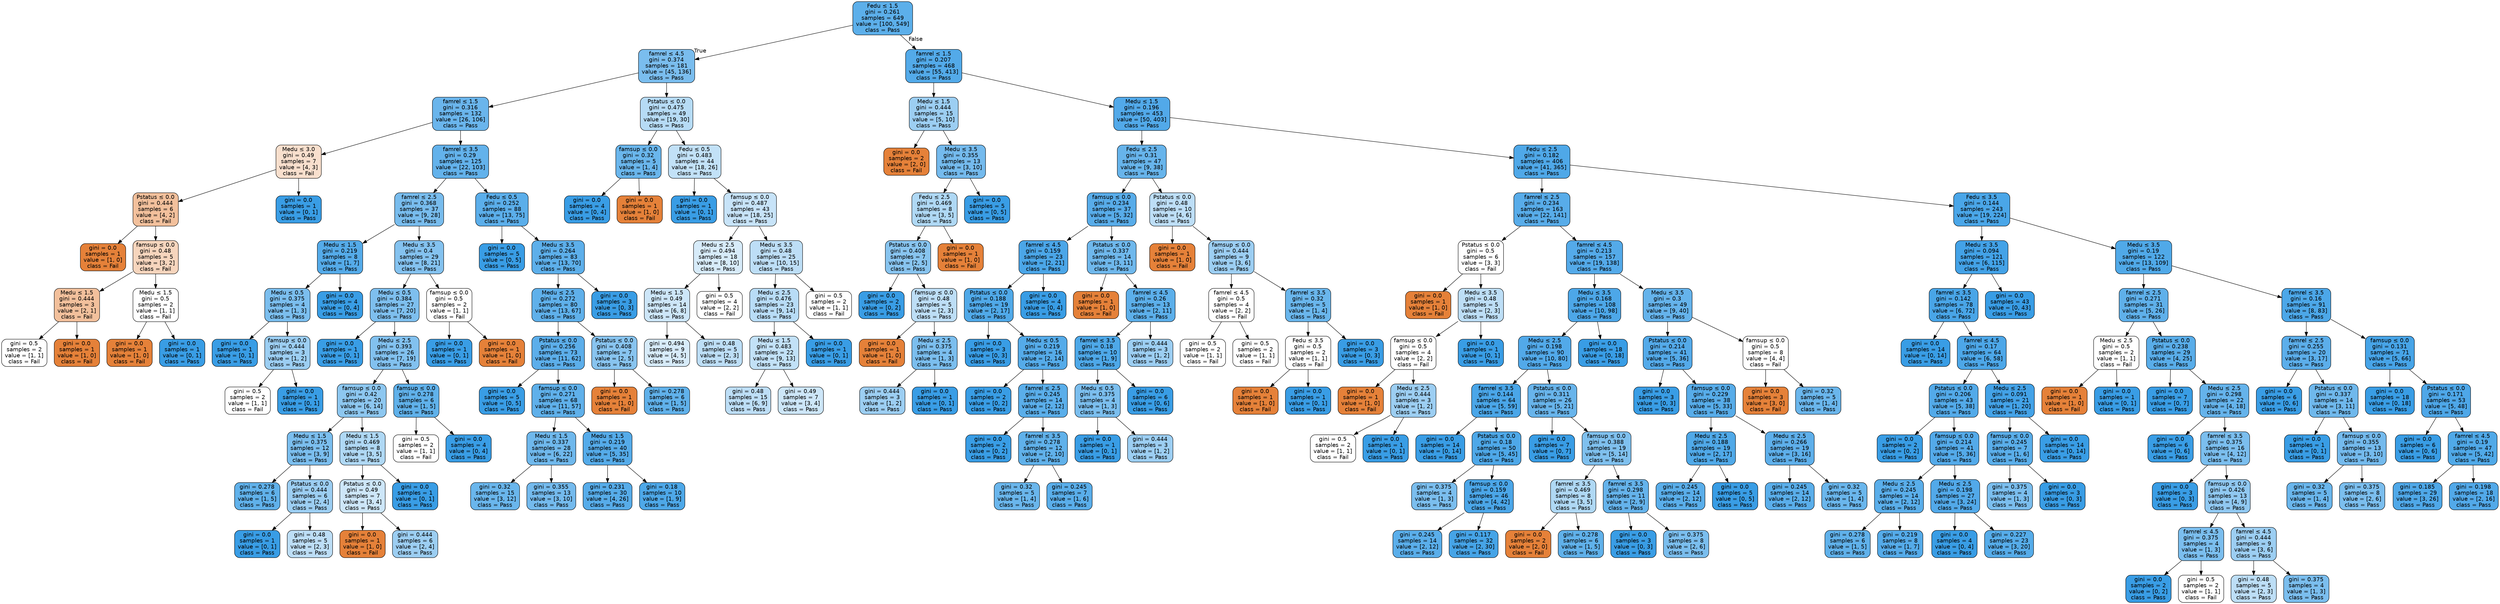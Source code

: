 digraph Tree {
node [shape=box, style="filled, rounded", color="black", fontname=helvetica] ;
edge [fontname=helvetica] ;
0 [label=<Fedu &le; 1.5<br/>gini = 0.261<br/>samples = 649<br/>value = [100, 549]<br/>class = Pass>, fillcolor="#399de5d1"] ;
1 [label=<famrel &le; 4.5<br/>gini = 0.374<br/>samples = 181<br/>value = [45, 136]<br/>class = Pass>, fillcolor="#399de5ab"] ;
0 -> 1 [labeldistance=2.5, labelangle=45, headlabel="True"] ;
2 [label=<famrel &le; 1.5<br/>gini = 0.316<br/>samples = 132<br/>value = [26, 106]<br/>class = Pass>, fillcolor="#399de5c0"] ;
1 -> 2 ;
3 [label=<Medu &le; 3.0<br/>gini = 0.49<br/>samples = 7<br/>value = [4, 3]<br/>class = Fail>, fillcolor="#e5813940"] ;
2 -> 3 ;
4 [label=<Pstatus &le; 0.0<br/>gini = 0.444<br/>samples = 6<br/>value = [4, 2]<br/>class = Fail>, fillcolor="#e581397f"] ;
3 -> 4 ;
5 [label=<gini = 0.0<br/>samples = 1<br/>value = [1, 0]<br/>class = Fail>, fillcolor="#e58139ff"] ;
4 -> 5 ;
6 [label=<famsup &le; 0.0<br/>gini = 0.48<br/>samples = 5<br/>value = [3, 2]<br/>class = Fail>, fillcolor="#e5813955"] ;
4 -> 6 ;
7 [label=<Medu &le; 1.5<br/>gini = 0.444<br/>samples = 3<br/>value = [2, 1]<br/>class = Fail>, fillcolor="#e581397f"] ;
6 -> 7 ;
8 [label=<gini = 0.5<br/>samples = 2<br/>value = [1, 1]<br/>class = Fail>, fillcolor="#e5813900"] ;
7 -> 8 ;
9 [label=<gini = 0.0<br/>samples = 1<br/>value = [1, 0]<br/>class = Fail>, fillcolor="#e58139ff"] ;
7 -> 9 ;
10 [label=<Medu &le; 1.5<br/>gini = 0.5<br/>samples = 2<br/>value = [1, 1]<br/>class = Fail>, fillcolor="#e5813900"] ;
6 -> 10 ;
11 [label=<gini = 0.0<br/>samples = 1<br/>value = [1, 0]<br/>class = Fail>, fillcolor="#e58139ff"] ;
10 -> 11 ;
12 [label=<gini = 0.0<br/>samples = 1<br/>value = [0, 1]<br/>class = Pass>, fillcolor="#399de5ff"] ;
10 -> 12 ;
13 [label=<gini = 0.0<br/>samples = 1<br/>value = [0, 1]<br/>class = Pass>, fillcolor="#399de5ff"] ;
3 -> 13 ;
14 [label=<famrel &le; 3.5<br/>gini = 0.29<br/>samples = 125<br/>value = [22, 103]<br/>class = Pass>, fillcolor="#399de5c9"] ;
2 -> 14 ;
15 [label=<famrel &le; 2.5<br/>gini = 0.368<br/>samples = 37<br/>value = [9, 28]<br/>class = Pass>, fillcolor="#399de5ad"] ;
14 -> 15 ;
16 [label=<Medu &le; 1.5<br/>gini = 0.219<br/>samples = 8<br/>value = [1, 7]<br/>class = Pass>, fillcolor="#399de5db"] ;
15 -> 16 ;
17 [label=<Medu &le; 0.5<br/>gini = 0.375<br/>samples = 4<br/>value = [1, 3]<br/>class = Pass>, fillcolor="#399de5aa"] ;
16 -> 17 ;
18 [label=<gini = 0.0<br/>samples = 1<br/>value = [0, 1]<br/>class = Pass>, fillcolor="#399de5ff"] ;
17 -> 18 ;
19 [label=<famsup &le; 0.0<br/>gini = 0.444<br/>samples = 3<br/>value = [1, 2]<br/>class = Pass>, fillcolor="#399de57f"] ;
17 -> 19 ;
20 [label=<gini = 0.5<br/>samples = 2<br/>value = [1, 1]<br/>class = Fail>, fillcolor="#e5813900"] ;
19 -> 20 ;
21 [label=<gini = 0.0<br/>samples = 1<br/>value = [0, 1]<br/>class = Pass>, fillcolor="#399de5ff"] ;
19 -> 21 ;
22 [label=<gini = 0.0<br/>samples = 4<br/>value = [0, 4]<br/>class = Pass>, fillcolor="#399de5ff"] ;
16 -> 22 ;
23 [label=<Medu &le; 3.5<br/>gini = 0.4<br/>samples = 29<br/>value = [8, 21]<br/>class = Pass>, fillcolor="#399de59e"] ;
15 -> 23 ;
24 [label=<Medu &le; 0.5<br/>gini = 0.384<br/>samples = 27<br/>value = [7, 20]<br/>class = Pass>, fillcolor="#399de5a6"] ;
23 -> 24 ;
25 [label=<gini = 0.0<br/>samples = 1<br/>value = [0, 1]<br/>class = Pass>, fillcolor="#399de5ff"] ;
24 -> 25 ;
26 [label=<Medu &le; 2.5<br/>gini = 0.393<br/>samples = 26<br/>value = [7, 19]<br/>class = Pass>, fillcolor="#399de5a1"] ;
24 -> 26 ;
27 [label=<famsup &le; 0.0<br/>gini = 0.42<br/>samples = 20<br/>value = [6, 14]<br/>class = Pass>, fillcolor="#399de592"] ;
26 -> 27 ;
28 [label=<Medu &le; 1.5<br/>gini = 0.375<br/>samples = 12<br/>value = [3, 9]<br/>class = Pass>, fillcolor="#399de5aa"] ;
27 -> 28 ;
29 [label=<gini = 0.278<br/>samples = 6<br/>value = [1, 5]<br/>class = Pass>, fillcolor="#399de5cc"] ;
28 -> 29 ;
30 [label=<Pstatus &le; 0.0<br/>gini = 0.444<br/>samples = 6<br/>value = [2, 4]<br/>class = Pass>, fillcolor="#399de57f"] ;
28 -> 30 ;
31 [label=<gini = 0.0<br/>samples = 1<br/>value = [0, 1]<br/>class = Pass>, fillcolor="#399de5ff"] ;
30 -> 31 ;
32 [label=<gini = 0.48<br/>samples = 5<br/>value = [2, 3]<br/>class = Pass>, fillcolor="#399de555"] ;
30 -> 32 ;
33 [label=<Medu &le; 1.5<br/>gini = 0.469<br/>samples = 8<br/>value = [3, 5]<br/>class = Pass>, fillcolor="#399de566"] ;
27 -> 33 ;
34 [label=<Pstatus &le; 0.0<br/>gini = 0.49<br/>samples = 7<br/>value = [3, 4]<br/>class = Pass>, fillcolor="#399de540"] ;
33 -> 34 ;
35 [label=<gini = 0.0<br/>samples = 1<br/>value = [1, 0]<br/>class = Fail>, fillcolor="#e58139ff"] ;
34 -> 35 ;
36 [label=<gini = 0.444<br/>samples = 6<br/>value = [2, 4]<br/>class = Pass>, fillcolor="#399de57f"] ;
34 -> 36 ;
37 [label=<gini = 0.0<br/>samples = 1<br/>value = [0, 1]<br/>class = Pass>, fillcolor="#399de5ff"] ;
33 -> 37 ;
38 [label=<famsup &le; 0.0<br/>gini = 0.278<br/>samples = 6<br/>value = [1, 5]<br/>class = Pass>, fillcolor="#399de5cc"] ;
26 -> 38 ;
39 [label=<gini = 0.5<br/>samples = 2<br/>value = [1, 1]<br/>class = Fail>, fillcolor="#e5813900"] ;
38 -> 39 ;
40 [label=<gini = 0.0<br/>samples = 4<br/>value = [0, 4]<br/>class = Pass>, fillcolor="#399de5ff"] ;
38 -> 40 ;
41 [label=<famsup &le; 0.0<br/>gini = 0.5<br/>samples = 2<br/>value = [1, 1]<br/>class = Fail>, fillcolor="#e5813900"] ;
23 -> 41 ;
42 [label=<gini = 0.0<br/>samples = 1<br/>value = [0, 1]<br/>class = Pass>, fillcolor="#399de5ff"] ;
41 -> 42 ;
43 [label=<gini = 0.0<br/>samples = 1<br/>value = [1, 0]<br/>class = Fail>, fillcolor="#e58139ff"] ;
41 -> 43 ;
44 [label=<Fedu &le; 0.5<br/>gini = 0.252<br/>samples = 88<br/>value = [13, 75]<br/>class = Pass>, fillcolor="#399de5d3"] ;
14 -> 44 ;
45 [label=<gini = 0.0<br/>samples = 5<br/>value = [0, 5]<br/>class = Pass>, fillcolor="#399de5ff"] ;
44 -> 45 ;
46 [label=<Medu &le; 3.5<br/>gini = 0.264<br/>samples = 83<br/>value = [13, 70]<br/>class = Pass>, fillcolor="#399de5d0"] ;
44 -> 46 ;
47 [label=<Medu &le; 2.5<br/>gini = 0.272<br/>samples = 80<br/>value = [13, 67]<br/>class = Pass>, fillcolor="#399de5ce"] ;
46 -> 47 ;
48 [label=<Pstatus &le; 0.0<br/>gini = 0.256<br/>samples = 73<br/>value = [11, 62]<br/>class = Pass>, fillcolor="#399de5d2"] ;
47 -> 48 ;
49 [label=<gini = 0.0<br/>samples = 5<br/>value = [0, 5]<br/>class = Pass>, fillcolor="#399de5ff"] ;
48 -> 49 ;
50 [label=<famsup &le; 0.0<br/>gini = 0.271<br/>samples = 68<br/>value = [11, 57]<br/>class = Pass>, fillcolor="#399de5ce"] ;
48 -> 50 ;
51 [label=<Medu &le; 1.5<br/>gini = 0.337<br/>samples = 28<br/>value = [6, 22]<br/>class = Pass>, fillcolor="#399de5b9"] ;
50 -> 51 ;
52 [label=<gini = 0.32<br/>samples = 15<br/>value = [3, 12]<br/>class = Pass>, fillcolor="#399de5bf"] ;
51 -> 52 ;
53 [label=<gini = 0.355<br/>samples = 13<br/>value = [3, 10]<br/>class = Pass>, fillcolor="#399de5b3"] ;
51 -> 53 ;
54 [label=<Medu &le; 1.5<br/>gini = 0.219<br/>samples = 40<br/>value = [5, 35]<br/>class = Pass>, fillcolor="#399de5db"] ;
50 -> 54 ;
55 [label=<gini = 0.231<br/>samples = 30<br/>value = [4, 26]<br/>class = Pass>, fillcolor="#399de5d8"] ;
54 -> 55 ;
56 [label=<gini = 0.18<br/>samples = 10<br/>value = [1, 9]<br/>class = Pass>, fillcolor="#399de5e3"] ;
54 -> 56 ;
57 [label=<Pstatus &le; 0.0<br/>gini = 0.408<br/>samples = 7<br/>value = [2, 5]<br/>class = Pass>, fillcolor="#399de599"] ;
47 -> 57 ;
58 [label=<gini = 0.0<br/>samples = 1<br/>value = [1, 0]<br/>class = Fail>, fillcolor="#e58139ff"] ;
57 -> 58 ;
59 [label=<gini = 0.278<br/>samples = 6<br/>value = [1, 5]<br/>class = Pass>, fillcolor="#399de5cc"] ;
57 -> 59 ;
60 [label=<gini = 0.0<br/>samples = 3<br/>value = [0, 3]<br/>class = Pass>, fillcolor="#399de5ff"] ;
46 -> 60 ;
61 [label=<Pstatus &le; 0.0<br/>gini = 0.475<br/>samples = 49<br/>value = [19, 30]<br/>class = Pass>, fillcolor="#399de55e"] ;
1 -> 61 ;
62 [label=<famsup &le; 0.0<br/>gini = 0.32<br/>samples = 5<br/>value = [1, 4]<br/>class = Pass>, fillcolor="#399de5bf"] ;
61 -> 62 ;
63 [label=<gini = 0.0<br/>samples = 4<br/>value = [0, 4]<br/>class = Pass>, fillcolor="#399de5ff"] ;
62 -> 63 ;
64 [label=<gini = 0.0<br/>samples = 1<br/>value = [1, 0]<br/>class = Fail>, fillcolor="#e58139ff"] ;
62 -> 64 ;
65 [label=<Fedu &le; 0.5<br/>gini = 0.483<br/>samples = 44<br/>value = [18, 26]<br/>class = Pass>, fillcolor="#399de54e"] ;
61 -> 65 ;
66 [label=<gini = 0.0<br/>samples = 1<br/>value = [0, 1]<br/>class = Pass>, fillcolor="#399de5ff"] ;
65 -> 66 ;
67 [label=<famsup &le; 0.0<br/>gini = 0.487<br/>samples = 43<br/>value = [18, 25]<br/>class = Pass>, fillcolor="#399de547"] ;
65 -> 67 ;
68 [label=<Medu &le; 2.5<br/>gini = 0.494<br/>samples = 18<br/>value = [8, 10]<br/>class = Pass>, fillcolor="#399de533"] ;
67 -> 68 ;
69 [label=<Medu &le; 1.5<br/>gini = 0.49<br/>samples = 14<br/>value = [6, 8]<br/>class = Pass>, fillcolor="#399de540"] ;
68 -> 69 ;
70 [label=<gini = 0.494<br/>samples = 9<br/>value = [4, 5]<br/>class = Pass>, fillcolor="#399de533"] ;
69 -> 70 ;
71 [label=<gini = 0.48<br/>samples = 5<br/>value = [2, 3]<br/>class = Pass>, fillcolor="#399de555"] ;
69 -> 71 ;
72 [label=<gini = 0.5<br/>samples = 4<br/>value = [2, 2]<br/>class = Fail>, fillcolor="#e5813900"] ;
68 -> 72 ;
73 [label=<Medu &le; 3.5<br/>gini = 0.48<br/>samples = 25<br/>value = [10, 15]<br/>class = Pass>, fillcolor="#399de555"] ;
67 -> 73 ;
74 [label=<Medu &le; 2.5<br/>gini = 0.476<br/>samples = 23<br/>value = [9, 14]<br/>class = Pass>, fillcolor="#399de55b"] ;
73 -> 74 ;
75 [label=<Medu &le; 1.5<br/>gini = 0.483<br/>samples = 22<br/>value = [9, 13]<br/>class = Pass>, fillcolor="#399de54e"] ;
74 -> 75 ;
76 [label=<gini = 0.48<br/>samples = 15<br/>value = [6, 9]<br/>class = Pass>, fillcolor="#399de555"] ;
75 -> 76 ;
77 [label=<gini = 0.49<br/>samples = 7<br/>value = [3, 4]<br/>class = Pass>, fillcolor="#399de540"] ;
75 -> 77 ;
78 [label=<gini = 0.0<br/>samples = 1<br/>value = [0, 1]<br/>class = Pass>, fillcolor="#399de5ff"] ;
74 -> 78 ;
79 [label=<gini = 0.5<br/>samples = 2<br/>value = [1, 1]<br/>class = Fail>, fillcolor="#e5813900"] ;
73 -> 79 ;
80 [label=<famrel &le; 1.5<br/>gini = 0.207<br/>samples = 468<br/>value = [55, 413]<br/>class = Pass>, fillcolor="#399de5dd"] ;
0 -> 80 [labeldistance=2.5, labelangle=-45, headlabel="False"] ;
81 [label=<Medu &le; 1.5<br/>gini = 0.444<br/>samples = 15<br/>value = [5, 10]<br/>class = Pass>, fillcolor="#399de57f"] ;
80 -> 81 ;
82 [label=<gini = 0.0<br/>samples = 2<br/>value = [2, 0]<br/>class = Fail>, fillcolor="#e58139ff"] ;
81 -> 82 ;
83 [label=<Medu &le; 3.5<br/>gini = 0.355<br/>samples = 13<br/>value = [3, 10]<br/>class = Pass>, fillcolor="#399de5b3"] ;
81 -> 83 ;
84 [label=<Fedu &le; 2.5<br/>gini = 0.469<br/>samples = 8<br/>value = [3, 5]<br/>class = Pass>, fillcolor="#399de566"] ;
83 -> 84 ;
85 [label=<Pstatus &le; 0.0<br/>gini = 0.408<br/>samples = 7<br/>value = [2, 5]<br/>class = Pass>, fillcolor="#399de599"] ;
84 -> 85 ;
86 [label=<gini = 0.0<br/>samples = 2<br/>value = [0, 2]<br/>class = Pass>, fillcolor="#399de5ff"] ;
85 -> 86 ;
87 [label=<famsup &le; 0.0<br/>gini = 0.48<br/>samples = 5<br/>value = [2, 3]<br/>class = Pass>, fillcolor="#399de555"] ;
85 -> 87 ;
88 [label=<gini = 0.0<br/>samples = 1<br/>value = [1, 0]<br/>class = Fail>, fillcolor="#e58139ff"] ;
87 -> 88 ;
89 [label=<Medu &le; 2.5<br/>gini = 0.375<br/>samples = 4<br/>value = [1, 3]<br/>class = Pass>, fillcolor="#399de5aa"] ;
87 -> 89 ;
90 [label=<gini = 0.444<br/>samples = 3<br/>value = [1, 2]<br/>class = Pass>, fillcolor="#399de57f"] ;
89 -> 90 ;
91 [label=<gini = 0.0<br/>samples = 1<br/>value = [0, 1]<br/>class = Pass>, fillcolor="#399de5ff"] ;
89 -> 91 ;
92 [label=<gini = 0.0<br/>samples = 1<br/>value = [1, 0]<br/>class = Fail>, fillcolor="#e58139ff"] ;
84 -> 92 ;
93 [label=<gini = 0.0<br/>samples = 5<br/>value = [0, 5]<br/>class = Pass>, fillcolor="#399de5ff"] ;
83 -> 93 ;
94 [label=<Medu &le; 1.5<br/>gini = 0.196<br/>samples = 453<br/>value = [50, 403]<br/>class = Pass>, fillcolor="#399de5df"] ;
80 -> 94 ;
95 [label=<Fedu &le; 2.5<br/>gini = 0.31<br/>samples = 47<br/>value = [9, 38]<br/>class = Pass>, fillcolor="#399de5c3"] ;
94 -> 95 ;
96 [label=<famsup &le; 0.0<br/>gini = 0.234<br/>samples = 37<br/>value = [5, 32]<br/>class = Pass>, fillcolor="#399de5d7"] ;
95 -> 96 ;
97 [label=<famrel &le; 4.5<br/>gini = 0.159<br/>samples = 23<br/>value = [2, 21]<br/>class = Pass>, fillcolor="#399de5e7"] ;
96 -> 97 ;
98 [label=<Pstatus &le; 0.0<br/>gini = 0.188<br/>samples = 19<br/>value = [2, 17]<br/>class = Pass>, fillcolor="#399de5e1"] ;
97 -> 98 ;
99 [label=<gini = 0.0<br/>samples = 3<br/>value = [0, 3]<br/>class = Pass>, fillcolor="#399de5ff"] ;
98 -> 99 ;
100 [label=<Medu &le; 0.5<br/>gini = 0.219<br/>samples = 16<br/>value = [2, 14]<br/>class = Pass>, fillcolor="#399de5db"] ;
98 -> 100 ;
101 [label=<gini = 0.0<br/>samples = 2<br/>value = [0, 2]<br/>class = Pass>, fillcolor="#399de5ff"] ;
100 -> 101 ;
102 [label=<famrel &le; 2.5<br/>gini = 0.245<br/>samples = 14<br/>value = [2, 12]<br/>class = Pass>, fillcolor="#399de5d4"] ;
100 -> 102 ;
103 [label=<gini = 0.0<br/>samples = 2<br/>value = [0, 2]<br/>class = Pass>, fillcolor="#399de5ff"] ;
102 -> 103 ;
104 [label=<famrel &le; 3.5<br/>gini = 0.278<br/>samples = 12<br/>value = [2, 10]<br/>class = Pass>, fillcolor="#399de5cc"] ;
102 -> 104 ;
105 [label=<gini = 0.32<br/>samples = 5<br/>value = [1, 4]<br/>class = Pass>, fillcolor="#399de5bf"] ;
104 -> 105 ;
106 [label=<gini = 0.245<br/>samples = 7<br/>value = [1, 6]<br/>class = Pass>, fillcolor="#399de5d4"] ;
104 -> 106 ;
107 [label=<gini = 0.0<br/>samples = 4<br/>value = [0, 4]<br/>class = Pass>, fillcolor="#399de5ff"] ;
97 -> 107 ;
108 [label=<Pstatus &le; 0.0<br/>gini = 0.337<br/>samples = 14<br/>value = [3, 11]<br/>class = Pass>, fillcolor="#399de5b9"] ;
96 -> 108 ;
109 [label=<gini = 0.0<br/>samples = 1<br/>value = [1, 0]<br/>class = Fail>, fillcolor="#e58139ff"] ;
108 -> 109 ;
110 [label=<famrel &le; 4.5<br/>gini = 0.26<br/>samples = 13<br/>value = [2, 11]<br/>class = Pass>, fillcolor="#399de5d1"] ;
108 -> 110 ;
111 [label=<famrel &le; 3.5<br/>gini = 0.18<br/>samples = 10<br/>value = [1, 9]<br/>class = Pass>, fillcolor="#399de5e3"] ;
110 -> 111 ;
112 [label=<Medu &le; 0.5<br/>gini = 0.375<br/>samples = 4<br/>value = [1, 3]<br/>class = Pass>, fillcolor="#399de5aa"] ;
111 -> 112 ;
113 [label=<gini = 0.0<br/>samples = 1<br/>value = [0, 1]<br/>class = Pass>, fillcolor="#399de5ff"] ;
112 -> 113 ;
114 [label=<gini = 0.444<br/>samples = 3<br/>value = [1, 2]<br/>class = Pass>, fillcolor="#399de57f"] ;
112 -> 114 ;
115 [label=<gini = 0.0<br/>samples = 6<br/>value = [0, 6]<br/>class = Pass>, fillcolor="#399de5ff"] ;
111 -> 115 ;
116 [label=<gini = 0.444<br/>samples = 3<br/>value = [1, 2]<br/>class = Pass>, fillcolor="#399de57f"] ;
110 -> 116 ;
117 [label=<Pstatus &le; 0.0<br/>gini = 0.48<br/>samples = 10<br/>value = [4, 6]<br/>class = Pass>, fillcolor="#399de555"] ;
95 -> 117 ;
118 [label=<gini = 0.0<br/>samples = 1<br/>value = [1, 0]<br/>class = Fail>, fillcolor="#e58139ff"] ;
117 -> 118 ;
119 [label=<famsup &le; 0.0<br/>gini = 0.444<br/>samples = 9<br/>value = [3, 6]<br/>class = Pass>, fillcolor="#399de57f"] ;
117 -> 119 ;
120 [label=<famrel &le; 4.5<br/>gini = 0.5<br/>samples = 4<br/>value = [2, 2]<br/>class = Fail>, fillcolor="#e5813900"] ;
119 -> 120 ;
121 [label=<gini = 0.5<br/>samples = 2<br/>value = [1, 1]<br/>class = Fail>, fillcolor="#e5813900"] ;
120 -> 121 ;
122 [label=<gini = 0.5<br/>samples = 2<br/>value = [1, 1]<br/>class = Fail>, fillcolor="#e5813900"] ;
120 -> 122 ;
123 [label=<famrel &le; 3.5<br/>gini = 0.32<br/>samples = 5<br/>value = [1, 4]<br/>class = Pass>, fillcolor="#399de5bf"] ;
119 -> 123 ;
124 [label=<Fedu &le; 3.5<br/>gini = 0.5<br/>samples = 2<br/>value = [1, 1]<br/>class = Fail>, fillcolor="#e5813900"] ;
123 -> 124 ;
125 [label=<gini = 0.0<br/>samples = 1<br/>value = [1, 0]<br/>class = Fail>, fillcolor="#e58139ff"] ;
124 -> 125 ;
126 [label=<gini = 0.0<br/>samples = 1<br/>value = [0, 1]<br/>class = Pass>, fillcolor="#399de5ff"] ;
124 -> 126 ;
127 [label=<gini = 0.0<br/>samples = 3<br/>value = [0, 3]<br/>class = Pass>, fillcolor="#399de5ff"] ;
123 -> 127 ;
128 [label=<Fedu &le; 2.5<br/>gini = 0.182<br/>samples = 406<br/>value = [41, 365]<br/>class = Pass>, fillcolor="#399de5e2"] ;
94 -> 128 ;
129 [label=<famrel &le; 2.5<br/>gini = 0.234<br/>samples = 163<br/>value = [22, 141]<br/>class = Pass>, fillcolor="#399de5d7"] ;
128 -> 129 ;
130 [label=<Pstatus &le; 0.0<br/>gini = 0.5<br/>samples = 6<br/>value = [3, 3]<br/>class = Fail>, fillcolor="#e5813900"] ;
129 -> 130 ;
131 [label=<gini = 0.0<br/>samples = 1<br/>value = [1, 0]<br/>class = Fail>, fillcolor="#e58139ff"] ;
130 -> 131 ;
132 [label=<Medu &le; 3.5<br/>gini = 0.48<br/>samples = 5<br/>value = [2, 3]<br/>class = Pass>, fillcolor="#399de555"] ;
130 -> 132 ;
133 [label=<famsup &le; 0.0<br/>gini = 0.5<br/>samples = 4<br/>value = [2, 2]<br/>class = Fail>, fillcolor="#e5813900"] ;
132 -> 133 ;
134 [label=<gini = 0.0<br/>samples = 1<br/>value = [1, 0]<br/>class = Fail>, fillcolor="#e58139ff"] ;
133 -> 134 ;
135 [label=<Medu &le; 2.5<br/>gini = 0.444<br/>samples = 3<br/>value = [1, 2]<br/>class = Pass>, fillcolor="#399de57f"] ;
133 -> 135 ;
136 [label=<gini = 0.5<br/>samples = 2<br/>value = [1, 1]<br/>class = Fail>, fillcolor="#e5813900"] ;
135 -> 136 ;
137 [label=<gini = 0.0<br/>samples = 1<br/>value = [0, 1]<br/>class = Pass>, fillcolor="#399de5ff"] ;
135 -> 137 ;
138 [label=<gini = 0.0<br/>samples = 1<br/>value = [0, 1]<br/>class = Pass>, fillcolor="#399de5ff"] ;
132 -> 138 ;
139 [label=<famrel &le; 4.5<br/>gini = 0.213<br/>samples = 157<br/>value = [19, 138]<br/>class = Pass>, fillcolor="#399de5dc"] ;
129 -> 139 ;
140 [label=<Medu &le; 3.5<br/>gini = 0.168<br/>samples = 108<br/>value = [10, 98]<br/>class = Pass>, fillcolor="#399de5e5"] ;
139 -> 140 ;
141 [label=<Medu &le; 2.5<br/>gini = 0.198<br/>samples = 90<br/>value = [10, 80]<br/>class = Pass>, fillcolor="#399de5df"] ;
140 -> 141 ;
142 [label=<famrel &le; 3.5<br/>gini = 0.144<br/>samples = 64<br/>value = [5, 59]<br/>class = Pass>, fillcolor="#399de5e9"] ;
141 -> 142 ;
143 [label=<gini = 0.0<br/>samples = 14<br/>value = [0, 14]<br/>class = Pass>, fillcolor="#399de5ff"] ;
142 -> 143 ;
144 [label=<Pstatus &le; 0.0<br/>gini = 0.18<br/>samples = 50<br/>value = [5, 45]<br/>class = Pass>, fillcolor="#399de5e3"] ;
142 -> 144 ;
145 [label=<gini = 0.375<br/>samples = 4<br/>value = [1, 3]<br/>class = Pass>, fillcolor="#399de5aa"] ;
144 -> 145 ;
146 [label=<famsup &le; 0.0<br/>gini = 0.159<br/>samples = 46<br/>value = [4, 42]<br/>class = Pass>, fillcolor="#399de5e7"] ;
144 -> 146 ;
147 [label=<gini = 0.245<br/>samples = 14<br/>value = [2, 12]<br/>class = Pass>, fillcolor="#399de5d4"] ;
146 -> 147 ;
148 [label=<gini = 0.117<br/>samples = 32<br/>value = [2, 30]<br/>class = Pass>, fillcolor="#399de5ee"] ;
146 -> 148 ;
149 [label=<Pstatus &le; 0.0<br/>gini = 0.311<br/>samples = 26<br/>value = [5, 21]<br/>class = Pass>, fillcolor="#399de5c2"] ;
141 -> 149 ;
150 [label=<gini = 0.0<br/>samples = 7<br/>value = [0, 7]<br/>class = Pass>, fillcolor="#399de5ff"] ;
149 -> 150 ;
151 [label=<famsup &le; 0.0<br/>gini = 0.388<br/>samples = 19<br/>value = [5, 14]<br/>class = Pass>, fillcolor="#399de5a4"] ;
149 -> 151 ;
152 [label=<famrel &le; 3.5<br/>gini = 0.469<br/>samples = 8<br/>value = [3, 5]<br/>class = Pass>, fillcolor="#399de566"] ;
151 -> 152 ;
153 [label=<gini = 0.0<br/>samples = 2<br/>value = [2, 0]<br/>class = Fail>, fillcolor="#e58139ff"] ;
152 -> 153 ;
154 [label=<gini = 0.278<br/>samples = 6<br/>value = [1, 5]<br/>class = Pass>, fillcolor="#399de5cc"] ;
152 -> 154 ;
155 [label=<famrel &le; 3.5<br/>gini = 0.298<br/>samples = 11<br/>value = [2, 9]<br/>class = Pass>, fillcolor="#399de5c6"] ;
151 -> 155 ;
156 [label=<gini = 0.0<br/>samples = 3<br/>value = [0, 3]<br/>class = Pass>, fillcolor="#399de5ff"] ;
155 -> 156 ;
157 [label=<gini = 0.375<br/>samples = 8<br/>value = [2, 6]<br/>class = Pass>, fillcolor="#399de5aa"] ;
155 -> 157 ;
158 [label=<gini = 0.0<br/>samples = 18<br/>value = [0, 18]<br/>class = Pass>, fillcolor="#399de5ff"] ;
140 -> 158 ;
159 [label=<Medu &le; 3.5<br/>gini = 0.3<br/>samples = 49<br/>value = [9, 40]<br/>class = Pass>, fillcolor="#399de5c6"] ;
139 -> 159 ;
160 [label=<Pstatus &le; 0.0<br/>gini = 0.214<br/>samples = 41<br/>value = [5, 36]<br/>class = Pass>, fillcolor="#399de5dc"] ;
159 -> 160 ;
161 [label=<gini = 0.0<br/>samples = 3<br/>value = [0, 3]<br/>class = Pass>, fillcolor="#399de5ff"] ;
160 -> 161 ;
162 [label=<famsup &le; 0.0<br/>gini = 0.229<br/>samples = 38<br/>value = [5, 33]<br/>class = Pass>, fillcolor="#399de5d8"] ;
160 -> 162 ;
163 [label=<Medu &le; 2.5<br/>gini = 0.188<br/>samples = 19<br/>value = [2, 17]<br/>class = Pass>, fillcolor="#399de5e1"] ;
162 -> 163 ;
164 [label=<gini = 0.245<br/>samples = 14<br/>value = [2, 12]<br/>class = Pass>, fillcolor="#399de5d4"] ;
163 -> 164 ;
165 [label=<gini = 0.0<br/>samples = 5<br/>value = [0, 5]<br/>class = Pass>, fillcolor="#399de5ff"] ;
163 -> 165 ;
166 [label=<Medu &le; 2.5<br/>gini = 0.266<br/>samples = 19<br/>value = [3, 16]<br/>class = Pass>, fillcolor="#399de5cf"] ;
162 -> 166 ;
167 [label=<gini = 0.245<br/>samples = 14<br/>value = [2, 12]<br/>class = Pass>, fillcolor="#399de5d4"] ;
166 -> 167 ;
168 [label=<gini = 0.32<br/>samples = 5<br/>value = [1, 4]<br/>class = Pass>, fillcolor="#399de5bf"] ;
166 -> 168 ;
169 [label=<famsup &le; 0.0<br/>gini = 0.5<br/>samples = 8<br/>value = [4, 4]<br/>class = Fail>, fillcolor="#e5813900"] ;
159 -> 169 ;
170 [label=<gini = 0.0<br/>samples = 3<br/>value = [3, 0]<br/>class = Fail>, fillcolor="#e58139ff"] ;
169 -> 170 ;
171 [label=<gini = 0.32<br/>samples = 5<br/>value = [1, 4]<br/>class = Pass>, fillcolor="#399de5bf"] ;
169 -> 171 ;
172 [label=<Fedu &le; 3.5<br/>gini = 0.144<br/>samples = 243<br/>value = [19, 224]<br/>class = Pass>, fillcolor="#399de5e9"] ;
128 -> 172 ;
173 [label=<Medu &le; 3.5<br/>gini = 0.094<br/>samples = 121<br/>value = [6, 115]<br/>class = Pass>, fillcolor="#399de5f2"] ;
172 -> 173 ;
174 [label=<famrel &le; 3.5<br/>gini = 0.142<br/>samples = 78<br/>value = [6, 72]<br/>class = Pass>, fillcolor="#399de5ea"] ;
173 -> 174 ;
175 [label=<gini = 0.0<br/>samples = 14<br/>value = [0, 14]<br/>class = Pass>, fillcolor="#399de5ff"] ;
174 -> 175 ;
176 [label=<famrel &le; 4.5<br/>gini = 0.17<br/>samples = 64<br/>value = [6, 58]<br/>class = Pass>, fillcolor="#399de5e5"] ;
174 -> 176 ;
177 [label=<Pstatus &le; 0.0<br/>gini = 0.206<br/>samples = 43<br/>value = [5, 38]<br/>class = Pass>, fillcolor="#399de5dd"] ;
176 -> 177 ;
178 [label=<gini = 0.0<br/>samples = 2<br/>value = [0, 2]<br/>class = Pass>, fillcolor="#399de5ff"] ;
177 -> 178 ;
179 [label=<famsup &le; 0.0<br/>gini = 0.214<br/>samples = 41<br/>value = [5, 36]<br/>class = Pass>, fillcolor="#399de5dc"] ;
177 -> 179 ;
180 [label=<Medu &le; 2.5<br/>gini = 0.245<br/>samples = 14<br/>value = [2, 12]<br/>class = Pass>, fillcolor="#399de5d4"] ;
179 -> 180 ;
181 [label=<gini = 0.278<br/>samples = 6<br/>value = [1, 5]<br/>class = Pass>, fillcolor="#399de5cc"] ;
180 -> 181 ;
182 [label=<gini = 0.219<br/>samples = 8<br/>value = [1, 7]<br/>class = Pass>, fillcolor="#399de5db"] ;
180 -> 182 ;
183 [label=<Medu &le; 2.5<br/>gini = 0.198<br/>samples = 27<br/>value = [3, 24]<br/>class = Pass>, fillcolor="#399de5df"] ;
179 -> 183 ;
184 [label=<gini = 0.0<br/>samples = 4<br/>value = [0, 4]<br/>class = Pass>, fillcolor="#399de5ff"] ;
183 -> 184 ;
185 [label=<gini = 0.227<br/>samples = 23<br/>value = [3, 20]<br/>class = Pass>, fillcolor="#399de5d9"] ;
183 -> 185 ;
186 [label=<Medu &le; 2.5<br/>gini = 0.091<br/>samples = 21<br/>value = [1, 20]<br/>class = Pass>, fillcolor="#399de5f2"] ;
176 -> 186 ;
187 [label=<famsup &le; 0.0<br/>gini = 0.245<br/>samples = 7<br/>value = [1, 6]<br/>class = Pass>, fillcolor="#399de5d4"] ;
186 -> 187 ;
188 [label=<gini = 0.375<br/>samples = 4<br/>value = [1, 3]<br/>class = Pass>, fillcolor="#399de5aa"] ;
187 -> 188 ;
189 [label=<gini = 0.0<br/>samples = 3<br/>value = [0, 3]<br/>class = Pass>, fillcolor="#399de5ff"] ;
187 -> 189 ;
190 [label=<gini = 0.0<br/>samples = 14<br/>value = [0, 14]<br/>class = Pass>, fillcolor="#399de5ff"] ;
186 -> 190 ;
191 [label=<gini = 0.0<br/>samples = 43<br/>value = [0, 43]<br/>class = Pass>, fillcolor="#399de5ff"] ;
173 -> 191 ;
192 [label=<Medu &le; 3.5<br/>gini = 0.19<br/>samples = 122<br/>value = [13, 109]<br/>class = Pass>, fillcolor="#399de5e1"] ;
172 -> 192 ;
193 [label=<famrel &le; 2.5<br/>gini = 0.271<br/>samples = 31<br/>value = [5, 26]<br/>class = Pass>, fillcolor="#399de5ce"] ;
192 -> 193 ;
194 [label=<Medu &le; 2.5<br/>gini = 0.5<br/>samples = 2<br/>value = [1, 1]<br/>class = Fail>, fillcolor="#e5813900"] ;
193 -> 194 ;
195 [label=<gini = 0.0<br/>samples = 1<br/>value = [1, 0]<br/>class = Fail>, fillcolor="#e58139ff"] ;
194 -> 195 ;
196 [label=<gini = 0.0<br/>samples = 1<br/>value = [0, 1]<br/>class = Pass>, fillcolor="#399de5ff"] ;
194 -> 196 ;
197 [label=<Pstatus &le; 0.0<br/>gini = 0.238<br/>samples = 29<br/>value = [4, 25]<br/>class = Pass>, fillcolor="#399de5d6"] ;
193 -> 197 ;
198 [label=<gini = 0.0<br/>samples = 7<br/>value = [0, 7]<br/>class = Pass>, fillcolor="#399de5ff"] ;
197 -> 198 ;
199 [label=<Medu &le; 2.5<br/>gini = 0.298<br/>samples = 22<br/>value = [4, 18]<br/>class = Pass>, fillcolor="#399de5c6"] ;
197 -> 199 ;
200 [label=<gini = 0.0<br/>samples = 6<br/>value = [0, 6]<br/>class = Pass>, fillcolor="#399de5ff"] ;
199 -> 200 ;
201 [label=<famrel &le; 3.5<br/>gini = 0.375<br/>samples = 16<br/>value = [4, 12]<br/>class = Pass>, fillcolor="#399de5aa"] ;
199 -> 201 ;
202 [label=<gini = 0.0<br/>samples = 3<br/>value = [0, 3]<br/>class = Pass>, fillcolor="#399de5ff"] ;
201 -> 202 ;
203 [label=<famsup &le; 0.0<br/>gini = 0.426<br/>samples = 13<br/>value = [4, 9]<br/>class = Pass>, fillcolor="#399de58e"] ;
201 -> 203 ;
204 [label=<famrel &le; 4.5<br/>gini = 0.375<br/>samples = 4<br/>value = [1, 3]<br/>class = Pass>, fillcolor="#399de5aa"] ;
203 -> 204 ;
205 [label=<gini = 0.0<br/>samples = 2<br/>value = [0, 2]<br/>class = Pass>, fillcolor="#399de5ff"] ;
204 -> 205 ;
206 [label=<gini = 0.5<br/>samples = 2<br/>value = [1, 1]<br/>class = Fail>, fillcolor="#e5813900"] ;
204 -> 206 ;
207 [label=<famrel &le; 4.5<br/>gini = 0.444<br/>samples = 9<br/>value = [3, 6]<br/>class = Pass>, fillcolor="#399de57f"] ;
203 -> 207 ;
208 [label=<gini = 0.48<br/>samples = 5<br/>value = [2, 3]<br/>class = Pass>, fillcolor="#399de555"] ;
207 -> 208 ;
209 [label=<gini = 0.375<br/>samples = 4<br/>value = [1, 3]<br/>class = Pass>, fillcolor="#399de5aa"] ;
207 -> 209 ;
210 [label=<famrel &le; 3.5<br/>gini = 0.16<br/>samples = 91<br/>value = [8, 83]<br/>class = Pass>, fillcolor="#399de5e6"] ;
192 -> 210 ;
211 [label=<famrel &le; 2.5<br/>gini = 0.255<br/>samples = 20<br/>value = [3, 17]<br/>class = Pass>, fillcolor="#399de5d2"] ;
210 -> 211 ;
212 [label=<gini = 0.0<br/>samples = 6<br/>value = [0, 6]<br/>class = Pass>, fillcolor="#399de5ff"] ;
211 -> 212 ;
213 [label=<Pstatus &le; 0.0<br/>gini = 0.337<br/>samples = 14<br/>value = [3, 11]<br/>class = Pass>, fillcolor="#399de5b9"] ;
211 -> 213 ;
214 [label=<gini = 0.0<br/>samples = 1<br/>value = [0, 1]<br/>class = Pass>, fillcolor="#399de5ff"] ;
213 -> 214 ;
215 [label=<famsup &le; 0.0<br/>gini = 0.355<br/>samples = 13<br/>value = [3, 10]<br/>class = Pass>, fillcolor="#399de5b3"] ;
213 -> 215 ;
216 [label=<gini = 0.32<br/>samples = 5<br/>value = [1, 4]<br/>class = Pass>, fillcolor="#399de5bf"] ;
215 -> 216 ;
217 [label=<gini = 0.375<br/>samples = 8<br/>value = [2, 6]<br/>class = Pass>, fillcolor="#399de5aa"] ;
215 -> 217 ;
218 [label=<famsup &le; 0.0<br/>gini = 0.131<br/>samples = 71<br/>value = [5, 66]<br/>class = Pass>, fillcolor="#399de5ec"] ;
210 -> 218 ;
219 [label=<gini = 0.0<br/>samples = 18<br/>value = [0, 18]<br/>class = Pass>, fillcolor="#399de5ff"] ;
218 -> 219 ;
220 [label=<Pstatus &le; 0.0<br/>gini = 0.171<br/>samples = 53<br/>value = [5, 48]<br/>class = Pass>, fillcolor="#399de5e4"] ;
218 -> 220 ;
221 [label=<gini = 0.0<br/>samples = 6<br/>value = [0, 6]<br/>class = Pass>, fillcolor="#399de5ff"] ;
220 -> 221 ;
222 [label=<famrel &le; 4.5<br/>gini = 0.19<br/>samples = 47<br/>value = [5, 42]<br/>class = Pass>, fillcolor="#399de5e1"] ;
220 -> 222 ;
223 [label=<gini = 0.185<br/>samples = 29<br/>value = [3, 26]<br/>class = Pass>, fillcolor="#399de5e2"] ;
222 -> 223 ;
224 [label=<gini = 0.198<br/>samples = 18<br/>value = [2, 16]<br/>class = Pass>, fillcolor="#399de5df"] ;
222 -> 224 ;
}